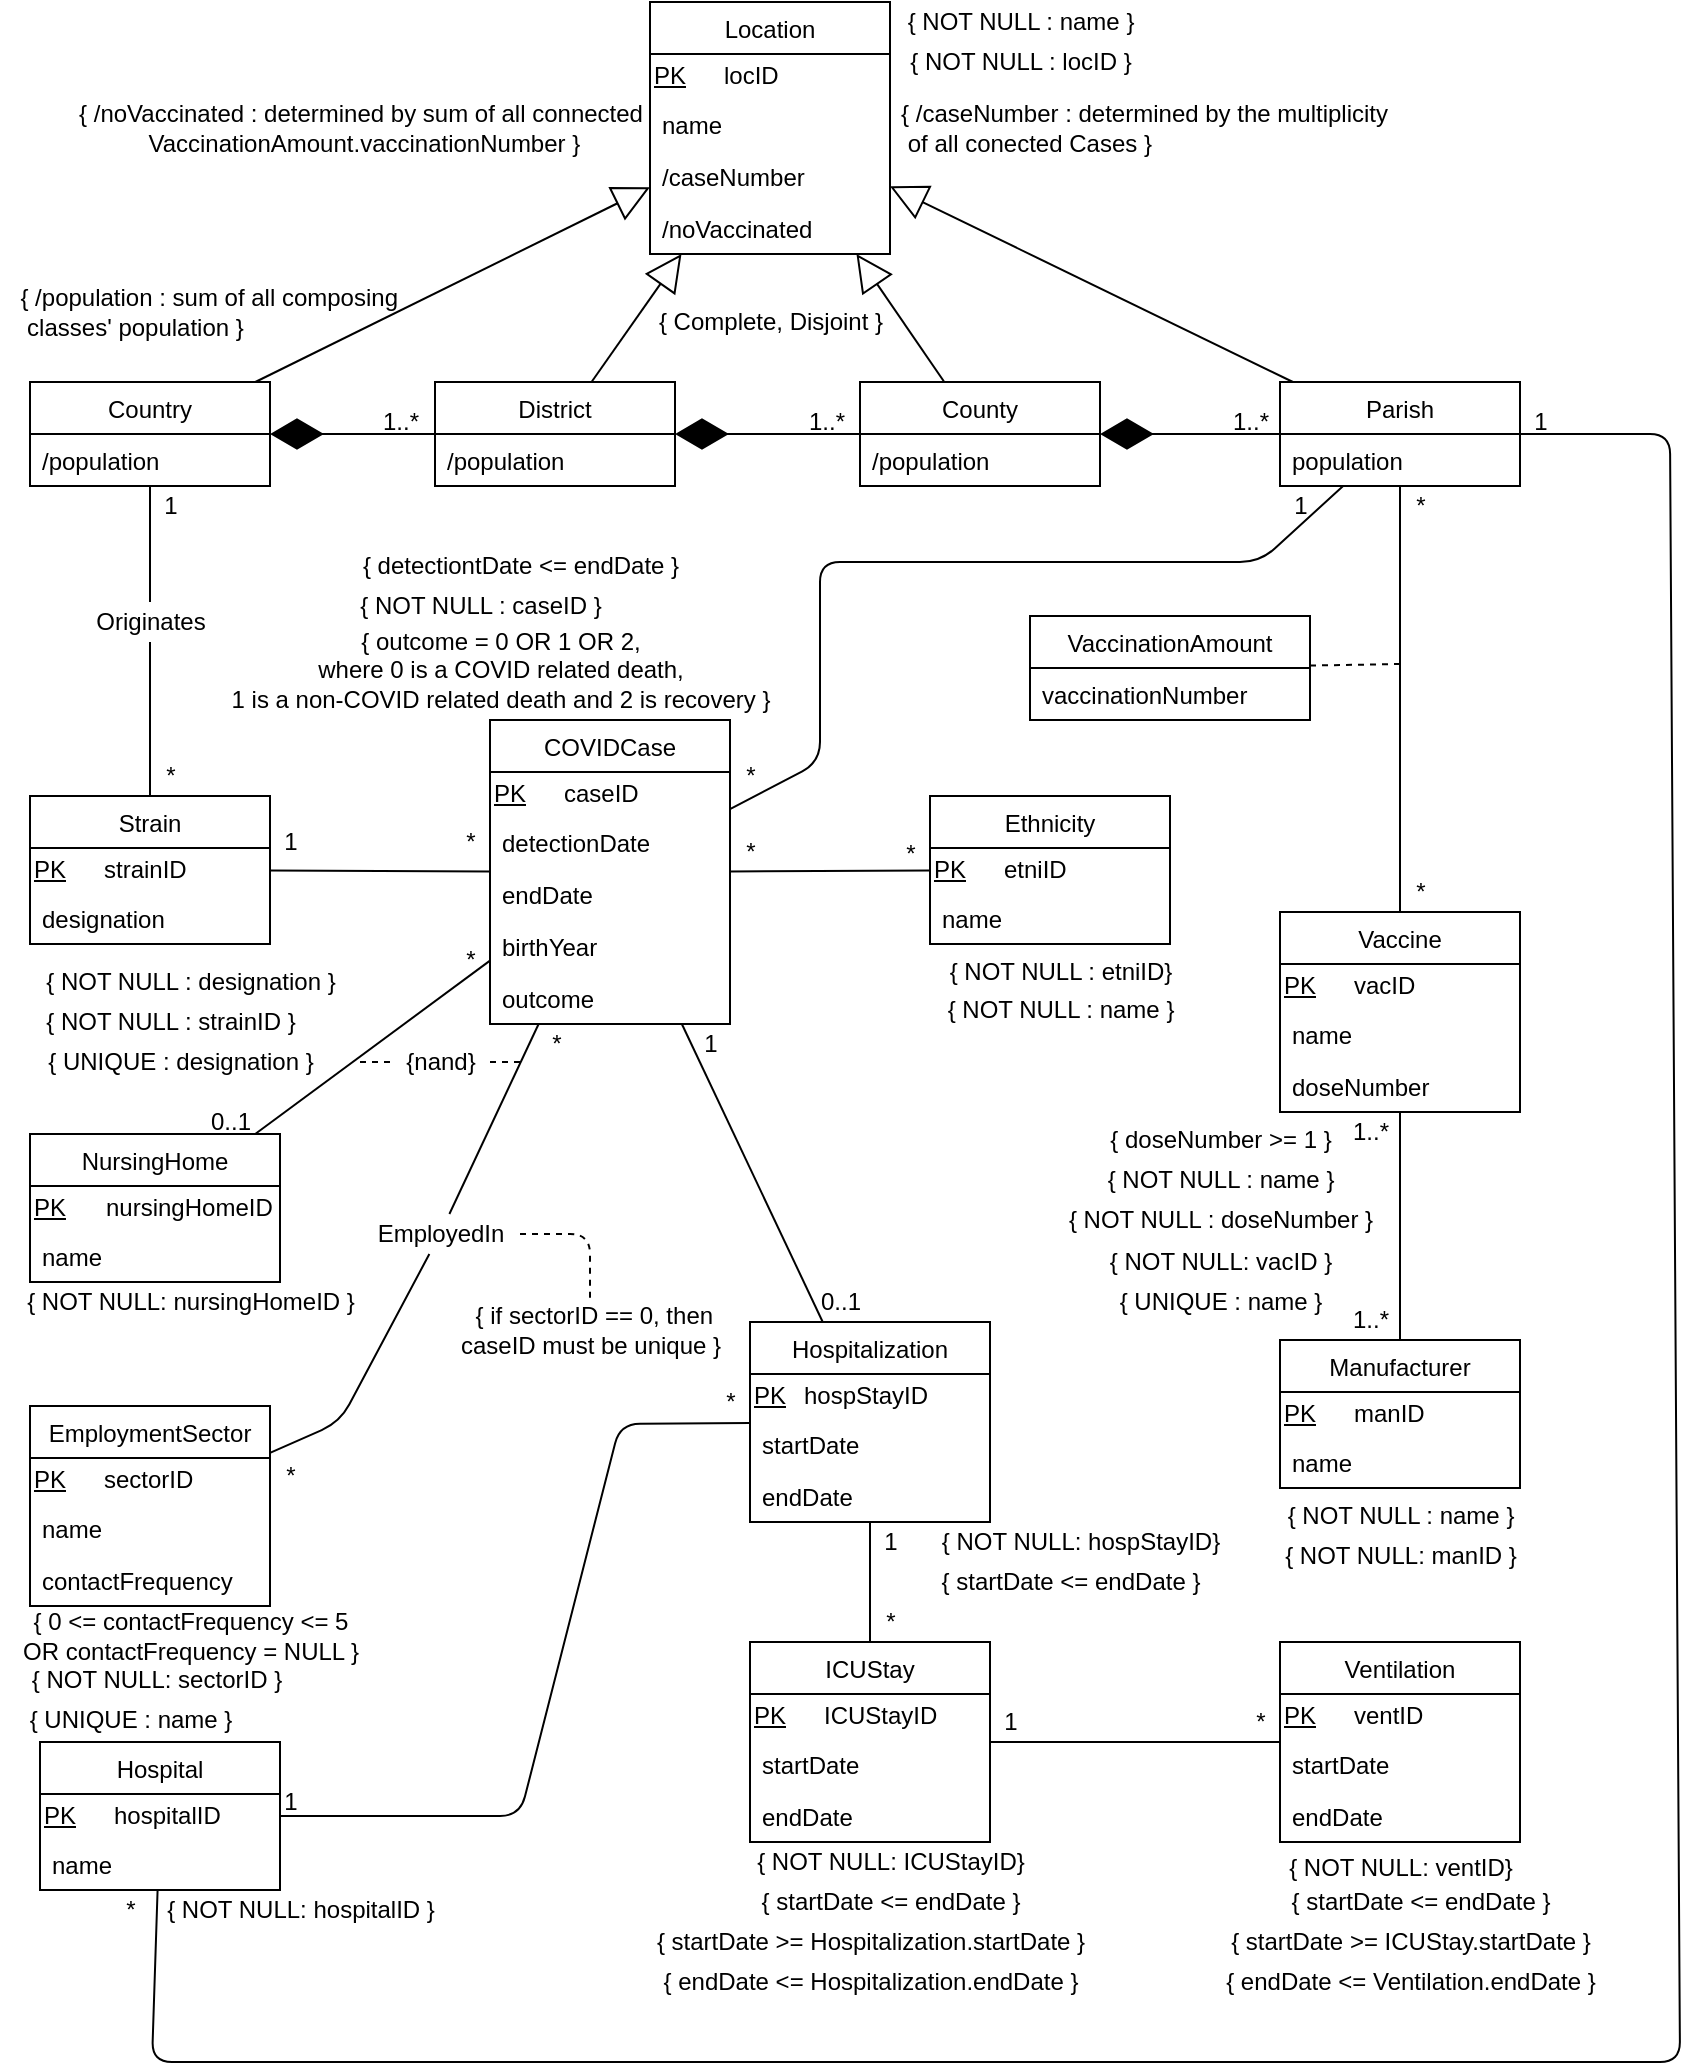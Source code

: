 <mxfile version="14.4.3" type="device"><diagram id="ArE_hG6OcxiL6eBVc3Qq" name="Page-1"><mxGraphModel dx="1278" dy="616" grid="1" gridSize="10" guides="1" tooltips="1" connect="1" arrows="1" fold="1" page="1" pageScale="1" pageWidth="850" pageHeight="1100" math="0" shadow="0"><root><mxCell id="0"/><mxCell id="1" parent="0"/><mxCell id="haIrwEQvAD5BHS1R-j0J-1" value="Country" style="swimlane;fontStyle=0;childLayout=stackLayout;horizontal=1;startSize=26;fillColor=none;horizontalStack=0;resizeParent=1;resizeParentMax=0;resizeLast=0;collapsible=1;marginBottom=0;" parent="1" vertex="1"><mxGeometry x="15" y="190" width="120" height="52" as="geometry"/></mxCell><mxCell id="Z5HH56lfAHXw-fmE1XDh-21" value="/population" style="text;strokeColor=none;fillColor=none;align=left;verticalAlign=top;spacingLeft=4;spacingRight=4;overflow=hidden;rotatable=0;points=[[0,0.5],[1,0.5]];portConstraint=eastwest;" parent="haIrwEQvAD5BHS1R-j0J-1" vertex="1"><mxGeometry y="26" width="120" height="26" as="geometry"/></mxCell><mxCell id="haIrwEQvAD5BHS1R-j0J-6" value="District" style="swimlane;fontStyle=0;childLayout=stackLayout;horizontal=1;startSize=26;fillColor=none;horizontalStack=0;resizeParent=1;resizeParentMax=0;resizeLast=0;collapsible=1;marginBottom=0;" parent="1" vertex="1"><mxGeometry x="217.5" y="190" width="120" height="52" as="geometry"/></mxCell><mxCell id="Z5HH56lfAHXw-fmE1XDh-94" value="/population" style="text;strokeColor=none;fillColor=none;align=left;verticalAlign=top;spacingLeft=4;spacingRight=4;overflow=hidden;rotatable=0;points=[[0,0.5],[1,0.5]];portConstraint=eastwest;" parent="haIrwEQvAD5BHS1R-j0J-6" vertex="1"><mxGeometry y="26" width="120" height="26" as="geometry"/></mxCell><mxCell id="haIrwEQvAD5BHS1R-j0J-10" value="County" style="swimlane;fontStyle=0;childLayout=stackLayout;horizontal=1;startSize=26;fillColor=none;horizontalStack=0;resizeParent=1;resizeParentMax=0;resizeLast=0;collapsible=1;marginBottom=0;" parent="1" vertex="1"><mxGeometry x="430" y="190" width="120" height="52" as="geometry"/></mxCell><mxCell id="Z5HH56lfAHXw-fmE1XDh-95" value="/population" style="text;strokeColor=none;fillColor=none;align=left;verticalAlign=top;spacingLeft=4;spacingRight=4;overflow=hidden;rotatable=0;points=[[0,0.5],[1,0.5]];portConstraint=eastwest;" parent="haIrwEQvAD5BHS1R-j0J-10" vertex="1"><mxGeometry y="26" width="120" height="26" as="geometry"/></mxCell><mxCell id="haIrwEQvAD5BHS1R-j0J-19" value="Parish" style="swimlane;fontStyle=0;childLayout=stackLayout;horizontal=1;startSize=26;fillColor=none;horizontalStack=0;resizeParent=1;resizeParentMax=0;resizeLast=0;collapsible=1;marginBottom=0;" parent="1" vertex="1"><mxGeometry x="640" y="190" width="120" height="52" as="geometry"/></mxCell><mxCell id="Z5HH56lfAHXw-fmE1XDh-96" value="population" style="text;strokeColor=none;fillColor=none;align=left;verticalAlign=top;spacingLeft=4;spacingRight=4;overflow=hidden;rotatable=0;points=[[0,0.5],[1,0.5]];portConstraint=eastwest;" parent="haIrwEQvAD5BHS1R-j0J-19" vertex="1"><mxGeometry y="26" width="120" height="26" as="geometry"/></mxCell><mxCell id="haIrwEQvAD5BHS1R-j0J-24" value="COVIDCase" style="swimlane;fontStyle=0;childLayout=stackLayout;horizontal=1;startSize=26;fillColor=none;horizontalStack=0;resizeParent=1;resizeParentMax=0;resizeLast=0;collapsible=1;marginBottom=0;" parent="1" vertex="1"><mxGeometry x="245" y="359" width="120" height="152" as="geometry"/></mxCell><mxCell id="flyogRt5hVjJlXZQ-3wZ-6" value="" style="shape=table;html=1;whiteSpace=wrap;startSize=0;container=1;collapsible=0;childLayout=tableLayout;arcSize=12;strokeColor=none;fillColor=none;" parent="haIrwEQvAD5BHS1R-j0J-24" vertex="1"><mxGeometry y="26" width="120" height="22" as="geometry"/></mxCell><mxCell id="flyogRt5hVjJlXZQ-3wZ-7" value="" style="shape=partialRectangle;html=1;whiteSpace=wrap;collapsible=0;dropTarget=0;pointerEvents=0;fillColor=none;top=0;left=0;bottom=0;right=0;points=[[0,0.5],[1,0.5]];portConstraint=eastwest;" parent="flyogRt5hVjJlXZQ-3wZ-6" vertex="1"><mxGeometry width="120" height="22" as="geometry"/></mxCell><mxCell id="flyogRt5hVjJlXZQ-3wZ-8" value="PK" style="shape=partialRectangle;html=1;whiteSpace=wrap;connectable=0;overflow=hidden;fillColor=none;top=0;left=0;bottom=0;right=0;fontStyle=4;labelPosition=center;verticalLabelPosition=middle;align=left;verticalAlign=middle;" parent="flyogRt5hVjJlXZQ-3wZ-7" vertex="1"><mxGeometry width="35" height="22" as="geometry"/></mxCell><mxCell id="flyogRt5hVjJlXZQ-3wZ-9" value="caseID" style="shape=partialRectangle;html=1;whiteSpace=wrap;connectable=0;overflow=hidden;fillColor=none;top=0;left=0;bottom=0;right=0;align=left;" parent="flyogRt5hVjJlXZQ-3wZ-7" vertex="1"><mxGeometry x="35" width="85" height="22" as="geometry"/></mxCell><mxCell id="d1-KubJJP377rrtbobxr-46" value="detectionDate" style="text;strokeColor=none;fillColor=none;align=left;verticalAlign=top;spacingLeft=4;spacingRight=4;overflow=hidden;rotatable=0;points=[[0,0.5],[1,0.5]];portConstraint=eastwest;" parent="haIrwEQvAD5BHS1R-j0J-24" vertex="1"><mxGeometry y="48" width="120" height="26" as="geometry"/></mxCell><mxCell id="d1-KubJJP377rrtbobxr-47" value="endDate" style="text;strokeColor=none;fillColor=none;align=left;verticalAlign=top;spacingLeft=4;spacingRight=4;overflow=hidden;rotatable=0;points=[[0,0.5],[1,0.5]];portConstraint=eastwest;" parent="haIrwEQvAD5BHS1R-j0J-24" vertex="1"><mxGeometry y="74" width="120" height="26" as="geometry"/></mxCell><mxCell id="d1-KubJJP377rrtbobxr-48" value="birthYear" style="text;strokeColor=none;fillColor=none;align=left;verticalAlign=top;spacingLeft=4;spacingRight=4;overflow=hidden;rotatable=0;points=[[0,0.5],[1,0.5]];portConstraint=eastwest;" parent="haIrwEQvAD5BHS1R-j0J-24" vertex="1"><mxGeometry y="100" width="120" height="26" as="geometry"/></mxCell><mxCell id="VV1hlr1z5pTT64Y4iUyv-1" value="outcome" style="text;strokeColor=none;fillColor=none;align=left;verticalAlign=top;spacingLeft=4;spacingRight=4;overflow=hidden;rotatable=0;points=[[0,0.5],[1,0.5]];portConstraint=eastwest;" parent="haIrwEQvAD5BHS1R-j0J-24" vertex="1"><mxGeometry y="126" width="120" height="26" as="geometry"/></mxCell><mxCell id="haIrwEQvAD5BHS1R-j0J-28" value="Vaccine" style="swimlane;fontStyle=0;childLayout=stackLayout;horizontal=1;startSize=26;fillColor=none;horizontalStack=0;resizeParent=1;resizeParentMax=0;resizeLast=0;collapsible=1;marginBottom=0;" parent="1" vertex="1"><mxGeometry x="640" y="455" width="120" height="100" as="geometry"/></mxCell><mxCell id="flyogRt5hVjJlXZQ-3wZ-22" value="" style="shape=table;html=1;whiteSpace=wrap;startSize=0;container=1;collapsible=0;childLayout=tableLayout;arcSize=12;strokeColor=none;fillColor=none;" parent="haIrwEQvAD5BHS1R-j0J-28" vertex="1"><mxGeometry y="26" width="120" height="22" as="geometry"/></mxCell><mxCell id="flyogRt5hVjJlXZQ-3wZ-23" value="" style="shape=partialRectangle;html=1;whiteSpace=wrap;collapsible=0;dropTarget=0;pointerEvents=0;fillColor=none;top=0;left=0;bottom=0;right=0;points=[[0,0.5],[1,0.5]];portConstraint=eastwest;" parent="flyogRt5hVjJlXZQ-3wZ-22" vertex="1"><mxGeometry width="120" height="22" as="geometry"/></mxCell><mxCell id="flyogRt5hVjJlXZQ-3wZ-24" value="PK" style="shape=partialRectangle;html=1;whiteSpace=wrap;connectable=0;overflow=hidden;fillColor=none;top=0;left=0;bottom=0;right=0;fontStyle=4;labelPosition=center;verticalLabelPosition=middle;align=left;verticalAlign=middle;" parent="flyogRt5hVjJlXZQ-3wZ-23" vertex="1"><mxGeometry width="35" height="22" as="geometry"/></mxCell><mxCell id="flyogRt5hVjJlXZQ-3wZ-25" value="vacID" style="shape=partialRectangle;html=1;whiteSpace=wrap;connectable=0;overflow=hidden;fillColor=none;top=0;left=0;bottom=0;right=0;align=left;" parent="flyogRt5hVjJlXZQ-3wZ-23" vertex="1"><mxGeometry x="35" width="85" height="22" as="geometry"/></mxCell><mxCell id="AAbHHUNatujZVMKrZZP0-58" value="name" style="text;strokeColor=none;fillColor=none;align=left;verticalAlign=top;spacingLeft=4;spacingRight=4;overflow=hidden;rotatable=0;points=[[0,0.5],[1,0.5]];portConstraint=eastwest;" parent="haIrwEQvAD5BHS1R-j0J-28" vertex="1"><mxGeometry y="48" width="120" height="26" as="geometry"/></mxCell><mxCell id="d1-KubJJP377rrtbobxr-63" value="doseNumber" style="text;strokeColor=none;fillColor=none;align=left;verticalAlign=top;spacingLeft=4;spacingRight=4;overflow=hidden;rotatable=0;points=[[0,0.5],[1,0.5]];portConstraint=eastwest;" parent="haIrwEQvAD5BHS1R-j0J-28" vertex="1"><mxGeometry y="74" width="120" height="26" as="geometry"/></mxCell><mxCell id="haIrwEQvAD5BHS1R-j0J-33" value="" style="endArrow=none;html=1;" parent="1" source="haIrwEQvAD5BHS1R-j0J-28" target="haIrwEQvAD5BHS1R-j0J-19" edge="1"><mxGeometry width="50" height="50" relative="1" as="geometry"><mxPoint x="750" y="350" as="sourcePoint"/><mxPoint x="330" y="350" as="targetPoint"/></mxGeometry></mxCell><mxCell id="haIrwEQvAD5BHS1R-j0J-35" value="Strain" style="swimlane;fontStyle=0;childLayout=stackLayout;horizontal=1;startSize=26;fillColor=none;horizontalStack=0;resizeParent=1;resizeParentMax=0;resizeLast=0;collapsible=1;marginBottom=0;" parent="1" vertex="1"><mxGeometry x="15" y="397" width="120" height="74" as="geometry"/></mxCell><mxCell id="flyogRt5hVjJlXZQ-3wZ-10" value="" style="shape=table;html=1;whiteSpace=wrap;startSize=0;container=1;collapsible=0;childLayout=tableLayout;arcSize=12;strokeColor=none;fillColor=none;" parent="haIrwEQvAD5BHS1R-j0J-35" vertex="1"><mxGeometry y="26" width="120" height="22" as="geometry"/></mxCell><mxCell id="flyogRt5hVjJlXZQ-3wZ-11" value="" style="shape=partialRectangle;html=1;whiteSpace=wrap;collapsible=0;dropTarget=0;pointerEvents=0;fillColor=none;top=0;left=0;bottom=0;right=0;points=[[0,0.5],[1,0.5]];portConstraint=eastwest;" parent="flyogRt5hVjJlXZQ-3wZ-10" vertex="1"><mxGeometry width="120" height="22" as="geometry"/></mxCell><mxCell id="flyogRt5hVjJlXZQ-3wZ-12" value="PK" style="shape=partialRectangle;html=1;whiteSpace=wrap;connectable=0;overflow=hidden;fillColor=none;top=0;left=0;bottom=0;right=0;fontStyle=4;labelPosition=center;verticalLabelPosition=middle;align=left;verticalAlign=middle;" parent="flyogRt5hVjJlXZQ-3wZ-11" vertex="1"><mxGeometry width="35" height="22" as="geometry"/></mxCell><mxCell id="flyogRt5hVjJlXZQ-3wZ-13" value="strainID" style="shape=partialRectangle;html=1;whiteSpace=wrap;connectable=0;overflow=hidden;fillColor=none;top=0;left=0;bottom=0;right=0;align=left;" parent="flyogRt5hVjJlXZQ-3wZ-11" vertex="1"><mxGeometry x="35" width="85" height="22" as="geometry"/></mxCell><mxCell id="d1-KubJJP377rrtbobxr-49" value="designation" style="text;strokeColor=none;fillColor=none;align=left;verticalAlign=top;spacingLeft=4;spacingRight=4;overflow=hidden;rotatable=0;points=[[0,0.5],[1,0.5]];portConstraint=eastwest;" parent="haIrwEQvAD5BHS1R-j0J-35" vertex="1"><mxGeometry y="48" width="120" height="26" as="geometry"/></mxCell><mxCell id="haIrwEQvAD5BHS1R-j0J-41" value="EmploymentSector" style="swimlane;fontStyle=0;childLayout=stackLayout;horizontal=1;startSize=26;fillColor=none;horizontalStack=0;resizeParent=1;resizeParentMax=0;resizeLast=0;collapsible=1;marginBottom=0;" parent="1" vertex="1"><mxGeometry x="15" y="702" width="120" height="100" as="geometry"/></mxCell><mxCell id="flyogRt5hVjJlXZQ-3wZ-42" value="" style="shape=table;html=1;whiteSpace=wrap;startSize=0;container=1;collapsible=0;childLayout=tableLayout;arcSize=12;strokeColor=none;fillColor=none;" parent="haIrwEQvAD5BHS1R-j0J-41" vertex="1"><mxGeometry y="26" width="120" height="22" as="geometry"/></mxCell><mxCell id="flyogRt5hVjJlXZQ-3wZ-43" value="" style="shape=partialRectangle;html=1;whiteSpace=wrap;collapsible=0;dropTarget=0;pointerEvents=0;fillColor=none;top=0;left=0;bottom=0;right=0;points=[[0,0.5],[1,0.5]];portConstraint=eastwest;" parent="flyogRt5hVjJlXZQ-3wZ-42" vertex="1"><mxGeometry width="120" height="22" as="geometry"/></mxCell><mxCell id="flyogRt5hVjJlXZQ-3wZ-44" value="PK" style="shape=partialRectangle;html=1;whiteSpace=wrap;connectable=0;overflow=hidden;fillColor=none;top=0;left=0;bottom=0;right=0;fontStyle=4;labelPosition=center;verticalLabelPosition=middle;align=left;verticalAlign=middle;" parent="flyogRt5hVjJlXZQ-3wZ-43" vertex="1"><mxGeometry width="35" height="22" as="geometry"/></mxCell><mxCell id="flyogRt5hVjJlXZQ-3wZ-45" value="sectorID" style="shape=partialRectangle;html=1;whiteSpace=wrap;connectable=0;overflow=hidden;fillColor=none;top=0;left=0;bottom=0;right=0;align=left;" parent="flyogRt5hVjJlXZQ-3wZ-43" vertex="1"><mxGeometry x="35" width="85" height="22" as="geometry"/></mxCell><mxCell id="haIrwEQvAD5BHS1R-j0J-42" value="name" style="text;strokeColor=none;fillColor=none;align=left;verticalAlign=top;spacingLeft=4;spacingRight=4;overflow=hidden;rotatable=0;points=[[0,0.5],[1,0.5]];portConstraint=eastwest;" parent="haIrwEQvAD5BHS1R-j0J-41" vertex="1"><mxGeometry y="48" width="120" height="26" as="geometry"/></mxCell><mxCell id="Z5HH56lfAHXw-fmE1XDh-40" value="contactFrequency" style="text;strokeColor=none;fillColor=none;align=left;verticalAlign=top;spacingLeft=4;spacingRight=4;overflow=hidden;rotatable=0;points=[[0,0.5],[1,0.5]];portConstraint=eastwest;" parent="haIrwEQvAD5BHS1R-j0J-41" vertex="1"><mxGeometry y="74" width="120" height="26" as="geometry"/></mxCell><mxCell id="haIrwEQvAD5BHS1R-j0J-51" value="Ethnicity" style="swimlane;fontStyle=0;childLayout=stackLayout;horizontal=1;startSize=26;fillColor=none;horizontalStack=0;resizeParent=1;resizeParentMax=0;resizeLast=0;collapsible=1;marginBottom=0;" parent="1" vertex="1"><mxGeometry x="465" y="397" width="120" height="74" as="geometry"/></mxCell><mxCell id="flyogRt5hVjJlXZQ-3wZ-18" value="" style="shape=table;html=1;whiteSpace=wrap;startSize=0;container=1;collapsible=0;childLayout=tableLayout;arcSize=12;strokeColor=none;fillColor=none;" parent="haIrwEQvAD5BHS1R-j0J-51" vertex="1"><mxGeometry y="26" width="120" height="22" as="geometry"/></mxCell><mxCell id="flyogRt5hVjJlXZQ-3wZ-19" value="" style="shape=partialRectangle;html=1;whiteSpace=wrap;collapsible=0;dropTarget=0;pointerEvents=0;fillColor=none;top=0;left=0;bottom=0;right=0;points=[[0,0.5],[1,0.5]];portConstraint=eastwest;" parent="flyogRt5hVjJlXZQ-3wZ-18" vertex="1"><mxGeometry width="120" height="22" as="geometry"/></mxCell><mxCell id="flyogRt5hVjJlXZQ-3wZ-20" value="PK" style="shape=partialRectangle;html=1;whiteSpace=wrap;connectable=0;overflow=hidden;fillColor=none;top=0;left=0;bottom=0;right=0;fontStyle=4;labelPosition=center;verticalLabelPosition=middle;align=left;verticalAlign=middle;" parent="flyogRt5hVjJlXZQ-3wZ-19" vertex="1"><mxGeometry width="35" height="22" as="geometry"/></mxCell><mxCell id="flyogRt5hVjJlXZQ-3wZ-21" value="etniID" style="shape=partialRectangle;html=1;whiteSpace=wrap;connectable=0;overflow=hidden;fillColor=none;top=0;left=0;bottom=0;right=0;align=left;" parent="flyogRt5hVjJlXZQ-3wZ-19" vertex="1"><mxGeometry x="35" width="85" height="22" as="geometry"/></mxCell><mxCell id="AAbHHUNatujZVMKrZZP0-54" value="name" style="text;strokeColor=none;fillColor=none;align=left;verticalAlign=top;spacingLeft=4;spacingRight=4;overflow=hidden;rotatable=0;points=[[0,0.5],[1,0.5]];portConstraint=eastwest;" parent="haIrwEQvAD5BHS1R-j0J-51" vertex="1"><mxGeometry y="48" width="120" height="26" as="geometry"/></mxCell><mxCell id="haIrwEQvAD5BHS1R-j0J-62" value="1..*" style="text;html=1;align=center;verticalAlign=middle;resizable=0;points=[];autosize=1;" parent="1" vertex="1"><mxGeometry x="185" y="200" width="30" height="20" as="geometry"/></mxCell><mxCell id="haIrwEQvAD5BHS1R-j0J-64" value="1..*" style="text;html=1;align=center;verticalAlign=middle;resizable=0;points=[];autosize=1;" parent="1" vertex="1"><mxGeometry x="397.5" y="200" width="30" height="20" as="geometry"/></mxCell><mxCell id="haIrwEQvAD5BHS1R-j0J-66" value="1..*" style="text;html=1;align=center;verticalAlign=middle;resizable=0;points=[];autosize=1;" parent="1" vertex="1"><mxGeometry x="610" y="200" width="30" height="20" as="geometry"/></mxCell><mxCell id="haIrwEQvAD5BHS1R-j0J-78" value="1..*" style="text;html=1;align=center;verticalAlign=middle;resizable=0;points=[];autosize=1;" parent="1" vertex="1"><mxGeometry x="670" y="555" width="30" height="20" as="geometry"/></mxCell><mxCell id="Z5HH56lfAHXw-fmE1XDh-14" value="" style="endArrow=none;html=1;" parent="1" source="Z5HH56lfAHXw-fmE1XDh-57" target="haIrwEQvAD5BHS1R-j0J-35" edge="1"><mxGeometry width="50" height="50" relative="1" as="geometry"><mxPoint x="525" y="470" as="sourcePoint"/><mxPoint x="575" y="420" as="targetPoint"/></mxGeometry></mxCell><mxCell id="Z5HH56lfAHXw-fmE1XDh-19" value="Location" style="swimlane;fontStyle=0;childLayout=stackLayout;horizontal=1;startSize=26;fillColor=none;horizontalStack=0;resizeParent=1;resizeParentMax=0;resizeLast=0;collapsible=1;marginBottom=0;" parent="1" vertex="1"><mxGeometry x="325" width="120" height="126" as="geometry"/></mxCell><mxCell id="flyogRt5hVjJlXZQ-3wZ-2" value="" style="shape=table;html=1;whiteSpace=wrap;startSize=0;container=1;collapsible=0;childLayout=tableLayout;arcSize=12;strokeColor=none;fillColor=none;" parent="Z5HH56lfAHXw-fmE1XDh-19" vertex="1"><mxGeometry y="26" width="120" height="22" as="geometry"/></mxCell><mxCell id="flyogRt5hVjJlXZQ-3wZ-3" value="" style="shape=partialRectangle;html=1;whiteSpace=wrap;collapsible=0;dropTarget=0;pointerEvents=0;fillColor=none;top=0;left=0;bottom=0;right=0;points=[[0,0.5],[1,0.5]];portConstraint=eastwest;" parent="flyogRt5hVjJlXZQ-3wZ-2" vertex="1"><mxGeometry width="120" height="22" as="geometry"/></mxCell><mxCell id="flyogRt5hVjJlXZQ-3wZ-4" value="PK" style="shape=partialRectangle;html=1;whiteSpace=wrap;connectable=0;overflow=hidden;fillColor=none;top=0;left=0;bottom=0;right=0;fontStyle=4;labelPosition=center;verticalLabelPosition=middle;align=left;verticalAlign=middle;" parent="flyogRt5hVjJlXZQ-3wZ-3" vertex="1"><mxGeometry width="35" height="22" as="geometry"/></mxCell><mxCell id="flyogRt5hVjJlXZQ-3wZ-5" value="locID" style="shape=partialRectangle;html=1;whiteSpace=wrap;connectable=0;overflow=hidden;fillColor=none;top=0;left=0;bottom=0;right=0;align=left;" parent="flyogRt5hVjJlXZQ-3wZ-3" vertex="1"><mxGeometry x="35" width="85" height="22" as="geometry"/></mxCell><mxCell id="d1-KubJJP377rrtbobxr-52" value="name" style="text;strokeColor=none;fillColor=none;align=left;verticalAlign=top;spacingLeft=4;spacingRight=4;overflow=hidden;rotatable=0;points=[[0,0.5],[1,0.5]];portConstraint=eastwest;" parent="Z5HH56lfAHXw-fmE1XDh-19" vertex="1"><mxGeometry y="48" width="120" height="26" as="geometry"/></mxCell><mxCell id="Z5HH56lfAHXw-fmE1XDh-22" value="/caseNumber" style="text;strokeColor=none;fillColor=none;align=left;verticalAlign=top;spacingLeft=4;spacingRight=4;overflow=hidden;rotatable=0;points=[[0,0.5],[1,0.5]];portConstraint=eastwest;" parent="Z5HH56lfAHXw-fmE1XDh-19" vertex="1"><mxGeometry y="74" width="120" height="26" as="geometry"/></mxCell><mxCell id="Z5HH56lfAHXw-fmE1XDh-23" value="/noVaccinated" style="text;strokeColor=none;fillColor=none;align=left;verticalAlign=top;spacingLeft=4;spacingRight=4;overflow=hidden;rotatable=0;points=[[0,0.5],[1,0.5]];portConstraint=eastwest;" parent="Z5HH56lfAHXw-fmE1XDh-19" vertex="1"><mxGeometry y="100" width="120" height="26" as="geometry"/></mxCell><mxCell id="Z5HH56lfAHXw-fmE1XDh-32" value="Manufacturer" style="swimlane;fontStyle=0;childLayout=stackLayout;horizontal=1;startSize=26;fillColor=none;horizontalStack=0;resizeParent=1;resizeParentMax=0;resizeLast=0;collapsible=1;marginBottom=0;" parent="1" vertex="1"><mxGeometry x="640" y="669" width="120" height="74" as="geometry"/></mxCell><mxCell id="flyogRt5hVjJlXZQ-3wZ-26" value="" style="shape=table;html=1;whiteSpace=wrap;startSize=0;container=1;collapsible=0;childLayout=tableLayout;arcSize=12;strokeColor=none;fillColor=none;" parent="Z5HH56lfAHXw-fmE1XDh-32" vertex="1"><mxGeometry y="26" width="120" height="22" as="geometry"/></mxCell><mxCell id="flyogRt5hVjJlXZQ-3wZ-27" value="" style="shape=partialRectangle;html=1;whiteSpace=wrap;collapsible=0;dropTarget=0;pointerEvents=0;fillColor=none;top=0;left=0;bottom=0;right=0;points=[[0,0.5],[1,0.5]];portConstraint=eastwest;" parent="flyogRt5hVjJlXZQ-3wZ-26" vertex="1"><mxGeometry width="120" height="22" as="geometry"/></mxCell><mxCell id="flyogRt5hVjJlXZQ-3wZ-28" value="PK" style="shape=partialRectangle;html=1;whiteSpace=wrap;connectable=0;overflow=hidden;fillColor=none;top=0;left=0;bottom=0;right=0;fontStyle=4;labelPosition=center;verticalLabelPosition=middle;align=left;verticalAlign=middle;" parent="flyogRt5hVjJlXZQ-3wZ-27" vertex="1"><mxGeometry width="35" height="22" as="geometry"/></mxCell><mxCell id="flyogRt5hVjJlXZQ-3wZ-29" value="manID" style="shape=partialRectangle;html=1;whiteSpace=wrap;connectable=0;overflow=hidden;fillColor=none;top=0;left=0;bottom=0;right=0;align=left;" parent="flyogRt5hVjJlXZQ-3wZ-27" vertex="1"><mxGeometry x="35" width="85" height="22" as="geometry"/></mxCell><mxCell id="AAbHHUNatujZVMKrZZP0-59" value="name" style="text;strokeColor=none;fillColor=none;align=left;verticalAlign=top;spacingLeft=4;spacingRight=4;overflow=hidden;rotatable=0;points=[[0,0.5],[1,0.5]];portConstraint=eastwest;" parent="Z5HH56lfAHXw-fmE1XDh-32" vertex="1"><mxGeometry y="48" width="120" height="26" as="geometry"/></mxCell><mxCell id="Z5HH56lfAHXw-fmE1XDh-36" value="" style="endArrow=none;html=1;" parent="1" source="Z5HH56lfAHXw-fmE1XDh-32" target="haIrwEQvAD5BHS1R-j0J-28" edge="1"><mxGeometry width="50" height="50" relative="1" as="geometry"><mxPoint x="430" y="751" as="sourcePoint"/><mxPoint x="480" y="701" as="targetPoint"/></mxGeometry></mxCell><mxCell id="Z5HH56lfAHXw-fmE1XDh-37" value="*" style="text;html=1;align=center;verticalAlign=middle;resizable=0;points=[];autosize=1;" parent="1" vertex="1"><mxGeometry x="135" y="727" width="20" height="20" as="geometry"/></mxCell><mxCell id="Z5HH56lfAHXw-fmE1XDh-38" value="1..*" style="text;html=1;align=center;verticalAlign=middle;resizable=0;points=[];autosize=1;" parent="1" vertex="1"><mxGeometry x="670" y="649" width="30" height="20" as="geometry"/></mxCell><mxCell id="Z5HH56lfAHXw-fmE1XDh-46" value="" style="endArrow=diamondThin;endFill=1;endSize=24;html=1;" parent="1" source="haIrwEQvAD5BHS1R-j0J-6" target="haIrwEQvAD5BHS1R-j0J-1" edge="1"><mxGeometry width="160" relative="1" as="geometry"><mxPoint x="630" y="350" as="sourcePoint"/><mxPoint x="790" y="350" as="targetPoint"/></mxGeometry></mxCell><mxCell id="Z5HH56lfAHXw-fmE1XDh-47" value="" style="endArrow=diamondThin;endFill=1;endSize=24;html=1;" parent="1" source="haIrwEQvAD5BHS1R-j0J-10" target="haIrwEQvAD5BHS1R-j0J-6" edge="1"><mxGeometry width="160" relative="1" as="geometry"><mxPoint x="630" y="350" as="sourcePoint"/><mxPoint x="790" y="350" as="targetPoint"/></mxGeometry></mxCell><mxCell id="Z5HH56lfAHXw-fmE1XDh-48" value="" style="endArrow=diamondThin;endFill=1;endSize=24;html=1;" parent="1" source="haIrwEQvAD5BHS1R-j0J-19" target="haIrwEQvAD5BHS1R-j0J-10" edge="1"><mxGeometry width="160" relative="1" as="geometry"><mxPoint x="630" y="350" as="sourcePoint"/><mxPoint x="790" y="350" as="targetPoint"/></mxGeometry></mxCell><mxCell id="Z5HH56lfAHXw-fmE1XDh-51" value="" style="endArrow=block;endSize=16;endFill=0;html=1;" parent="1" source="haIrwEQvAD5BHS1R-j0J-10" target="Z5HH56lfAHXw-fmE1XDh-19" edge="1"><mxGeometry width="160" relative="1" as="geometry"><mxPoint x="630" y="350" as="sourcePoint"/><mxPoint x="790" y="350" as="targetPoint"/></mxGeometry></mxCell><mxCell id="Z5HH56lfAHXw-fmE1XDh-52" value="" style="endArrow=block;endSize=16;endFill=0;html=1;" parent="1" source="haIrwEQvAD5BHS1R-j0J-19" target="Z5HH56lfAHXw-fmE1XDh-19" edge="1"><mxGeometry width="160" relative="1" as="geometry"><mxPoint x="630" y="350" as="sourcePoint"/><mxPoint x="790" y="350" as="targetPoint"/></mxGeometry></mxCell><mxCell id="Z5HH56lfAHXw-fmE1XDh-53" value="" style="endArrow=block;endSize=16;endFill=0;html=1;" parent="1" source="haIrwEQvAD5BHS1R-j0J-6" target="Z5HH56lfAHXw-fmE1XDh-19" edge="1"><mxGeometry width="160" relative="1" as="geometry"><mxPoint x="630" y="350" as="sourcePoint"/><mxPoint x="790" y="350" as="targetPoint"/></mxGeometry></mxCell><mxCell id="Z5HH56lfAHXw-fmE1XDh-54" value="1" style="text;html=1;align=center;verticalAlign=middle;resizable=0;points=[];autosize=1;" parent="1" vertex="1"><mxGeometry x="75" y="242" width="20" height="20" as="geometry"/></mxCell><mxCell id="Z5HH56lfAHXw-fmE1XDh-55" value="*" style="text;html=1;align=center;verticalAlign=middle;resizable=0;points=[];autosize=1;" parent="1" vertex="1"><mxGeometry x="75" y="377" width="20" height="20" as="geometry"/></mxCell><mxCell id="Z5HH56lfAHXw-fmE1XDh-57" value="Originates" style="text;html=1;align=center;verticalAlign=middle;resizable=0;points=[];autosize=1;" parent="1" vertex="1"><mxGeometry x="40" y="300" width="70" height="20" as="geometry"/></mxCell><mxCell id="Z5HH56lfAHXw-fmE1XDh-58" value="" style="endArrow=none;html=1;" parent="1" source="haIrwEQvAD5BHS1R-j0J-1" target="Z5HH56lfAHXw-fmE1XDh-57" edge="1"><mxGeometry width="50" height="50" relative="1" as="geometry"><mxPoint x="75" y="242" as="sourcePoint"/><mxPoint x="75" y="458" as="targetPoint"/></mxGeometry></mxCell><mxCell id="Z5HH56lfAHXw-fmE1XDh-65" value="" style="endArrow=none;html=1;" parent="1" source="haIrwEQvAD5BHS1R-j0J-35" target="haIrwEQvAD5BHS1R-j0J-24" edge="1"><mxGeometry width="50" height="50" relative="1" as="geometry"><mxPoint x="460" y="619" as="sourcePoint"/><mxPoint x="510" y="569" as="targetPoint"/></mxGeometry></mxCell><mxCell id="Z5HH56lfAHXw-fmE1XDh-66" value="1" style="text;html=1;align=center;verticalAlign=middle;resizable=0;points=[];autosize=1;" parent="1" vertex="1"><mxGeometry x="135" y="410" width="20" height="20" as="geometry"/></mxCell><mxCell id="Z5HH56lfAHXw-fmE1XDh-67" value="*" style="text;html=1;align=center;verticalAlign=middle;resizable=0;points=[];autosize=1;" parent="1" vertex="1"><mxGeometry x="225" y="410" width="20" height="20" as="geometry"/></mxCell><mxCell id="Z5HH56lfAHXw-fmE1XDh-69" value="*" style="text;html=1;align=center;verticalAlign=middle;resizable=0;points=[];autosize=1;" parent="1" vertex="1"><mxGeometry x="700" y="435" width="20" height="20" as="geometry"/></mxCell><mxCell id="Z5HH56lfAHXw-fmE1XDh-70" value="" style="endArrow=none;html=1;" parent="1" source="haIrwEQvAD5BHS1R-j0J-24" target="haIrwEQvAD5BHS1R-j0J-19" edge="1"><mxGeometry width="50" height="50" relative="1" as="geometry"><mxPoint x="370" y="470" as="sourcePoint"/><mxPoint x="570" y="310" as="targetPoint"/><Array as="points"><mxPoint x="410" y="380"/><mxPoint x="410" y="280"/><mxPoint x="630" y="280"/></Array></mxGeometry></mxCell><mxCell id="Z5HH56lfAHXw-fmE1XDh-71" value="*" style="text;html=1;align=center;verticalAlign=middle;resizable=0;points=[];autosize=1;" parent="1" vertex="1"><mxGeometry x="365" y="377" width="20" height="20" as="geometry"/></mxCell><mxCell id="Z5HH56lfAHXw-fmE1XDh-72" value="1" style="text;html=1;align=center;verticalAlign=middle;resizable=0;points=[];autosize=1;" parent="1" vertex="1"><mxGeometry x="640" y="242" width="20" height="20" as="geometry"/></mxCell><mxCell id="Z5HH56lfAHXw-fmE1XDh-73" value="" style="endArrow=none;html=1;" parent="1" source="Z5HH56lfAHXw-fmE1XDh-103" target="haIrwEQvAD5BHS1R-j0J-24" edge="1"><mxGeometry width="50" height="50" relative="1" as="geometry"><mxPoint x="300" y="540" as="sourcePoint"/><mxPoint x="350" y="490" as="targetPoint"/><Array as="points"/></mxGeometry></mxCell><mxCell id="Z5HH56lfAHXw-fmE1XDh-74" value="*" style="text;html=1;align=center;verticalAlign=middle;resizable=0;points=[];autosize=1;" parent="1" vertex="1"><mxGeometry x="267.5" y="511" width="20" height="20" as="geometry"/></mxCell><mxCell id="Z5HH56lfAHXw-fmE1XDh-76" value="0..1" style="text;html=1;align=center;verticalAlign=middle;resizable=0;points=[];autosize=1;" parent="1" vertex="1"><mxGeometry x="400" y="640" width="40" height="20" as="geometry"/></mxCell><mxCell id="Z5HH56lfAHXw-fmE1XDh-78" value="1" style="text;html=1;align=center;verticalAlign=middle;resizable=0;points=[];autosize=1;" parent="1" vertex="1"><mxGeometry x="345" y="511" width="20" height="20" as="geometry"/></mxCell><mxCell id="Z5HH56lfAHXw-fmE1XDh-79" value="Hospitalization" style="swimlane;fontStyle=0;childLayout=stackLayout;horizontal=1;startSize=26;fillColor=none;horizontalStack=0;resizeParent=1;resizeParentMax=0;resizeLast=0;collapsible=1;marginBottom=0;" parent="1" vertex="1"><mxGeometry x="375" y="660" width="120" height="100" as="geometry"/></mxCell><mxCell id="flyogRt5hVjJlXZQ-3wZ-34" value="" style="shape=table;html=1;whiteSpace=wrap;startSize=0;container=1;collapsible=0;childLayout=tableLayout;arcSize=12;strokeColor=none;fillColor=none;" parent="Z5HH56lfAHXw-fmE1XDh-79" vertex="1"><mxGeometry y="26" width="120" height="22" as="geometry"/></mxCell><mxCell id="flyogRt5hVjJlXZQ-3wZ-35" value="" style="shape=partialRectangle;html=1;whiteSpace=wrap;collapsible=0;dropTarget=0;pointerEvents=0;fillColor=none;top=0;left=0;bottom=0;right=0;points=[[0,0.5],[1,0.5]];portConstraint=eastwest;" parent="flyogRt5hVjJlXZQ-3wZ-34" vertex="1"><mxGeometry width="120" height="22" as="geometry"/></mxCell><mxCell id="flyogRt5hVjJlXZQ-3wZ-36" value="PK" style="shape=partialRectangle;html=1;whiteSpace=wrap;connectable=0;overflow=hidden;fillColor=none;top=0;left=0;bottom=0;right=0;fontStyle=4;labelPosition=center;verticalLabelPosition=middle;align=left;verticalAlign=middle;" parent="flyogRt5hVjJlXZQ-3wZ-35" vertex="1"><mxGeometry width="25" height="22" as="geometry"/></mxCell><mxCell id="flyogRt5hVjJlXZQ-3wZ-37" value="hospStayID" style="shape=partialRectangle;html=1;whiteSpace=wrap;connectable=0;overflow=hidden;fillColor=none;top=0;left=0;bottom=0;right=0;align=left;" parent="flyogRt5hVjJlXZQ-3wZ-35" vertex="1"><mxGeometry x="25" width="95" height="22" as="geometry"/></mxCell><mxCell id="AAbHHUNatujZVMKrZZP0-57" value="startDate" style="text;strokeColor=none;fillColor=none;align=left;verticalAlign=top;spacingLeft=4;spacingRight=4;overflow=hidden;rotatable=0;points=[[0,0.5],[1,0.5]];portConstraint=eastwest;" parent="Z5HH56lfAHXw-fmE1XDh-79" vertex="1"><mxGeometry y="48" width="120" height="26" as="geometry"/></mxCell><mxCell id="d1-KubJJP377rrtbobxr-24" value="endDate" style="text;strokeColor=none;fillColor=none;align=left;verticalAlign=top;spacingLeft=4;spacingRight=4;overflow=hidden;rotatable=0;points=[[0,0.5],[1,0.5]];portConstraint=eastwest;" parent="Z5HH56lfAHXw-fmE1XDh-79" vertex="1"><mxGeometry y="74" width="120" height="26" as="geometry"/></mxCell><mxCell id="Z5HH56lfAHXw-fmE1XDh-83" value="VaccinationAmount" style="swimlane;fontStyle=0;childLayout=stackLayout;horizontal=1;startSize=26;fillColor=none;horizontalStack=0;resizeParent=1;resizeParentMax=0;resizeLast=0;collapsible=1;marginBottom=0;" parent="1" vertex="1"><mxGeometry x="515" y="307" width="140" height="52" as="geometry"/></mxCell><mxCell id="Z5HH56lfAHXw-fmE1XDh-84" value="vaccinationNumber" style="text;strokeColor=none;fillColor=none;align=left;verticalAlign=top;spacingLeft=4;spacingRight=4;overflow=hidden;rotatable=0;points=[[0,0.5],[1,0.5]];portConstraint=eastwest;" parent="Z5HH56lfAHXw-fmE1XDh-83" vertex="1"><mxGeometry y="26" width="140" height="26" as="geometry"/></mxCell><mxCell id="Z5HH56lfAHXw-fmE1XDh-92" value="" style="endArrow=none;dashed=1;html=1;" parent="1" target="Z5HH56lfAHXw-fmE1XDh-83" edge="1"><mxGeometry width="50" height="50" relative="1" as="geometry"><mxPoint x="700" y="331" as="sourcePoint"/><mxPoint x="305" y="301" as="targetPoint"/></mxGeometry></mxCell><mxCell id="Z5HH56lfAHXw-fmE1XDh-97" value="*" style="text;html=1;align=center;verticalAlign=middle;resizable=0;points=[];autosize=1;" parent="1" vertex="1"><mxGeometry x="700" y="242" width="20" height="20" as="geometry"/></mxCell><mxCell id="Z5HH56lfAHXw-fmE1XDh-99" value="" style="endArrow=none;html=1;" parent="1" source="Z5HH56lfAHXw-fmE1XDh-79" target="haIrwEQvAD5BHS1R-j0J-24" edge="1"><mxGeometry width="50" height="50" relative="1" as="geometry"><mxPoint x="300" y="680" as="sourcePoint"/><mxPoint x="350" y="630" as="targetPoint"/></mxGeometry></mxCell><mxCell id="d1-KubJJP377rrtbobxr-1" value="{ 0 &amp;lt;= contactFrequency &amp;lt;= 5 &lt;br&gt;OR contactFrequency = NULL }" style="text;html=1;align=center;verticalAlign=middle;resizable=0;points=[];autosize=1;" parent="1" vertex="1"><mxGeometry x="5" y="802" width="180" height="30" as="geometry"/></mxCell><mxCell id="d1-KubJJP377rrtbobxr-2" value="" style="endArrow=none;html=1;" parent="1" source="haIrwEQvAD5BHS1R-j0J-51" target="haIrwEQvAD5BHS1R-j0J-24" edge="1"><mxGeometry width="50" height="50" relative="1" as="geometry"><mxPoint x="415" y="369" as="sourcePoint"/><mxPoint x="465" y="319" as="targetPoint"/></mxGeometry></mxCell><mxCell id="d1-KubJJP377rrtbobxr-10" value="{ outcome = 0 OR 1 OR 2, &lt;br&gt;where 0 is a COVID related death,&lt;br&gt;1 is a non-COVID related death and 2 is recovery }" style="text;html=1;align=center;verticalAlign=middle;resizable=0;points=[];autosize=1;" parent="1" vertex="1"><mxGeometry x="105" y="309" width="290" height="50" as="geometry"/></mxCell><mxCell id="d1-KubJJP377rrtbobxr-12" value="" style="endArrow=block;endSize=16;endFill=0;html=1;" parent="1" source="haIrwEQvAD5BHS1R-j0J-1" target="Z5HH56lfAHXw-fmE1XDh-19" edge="1"><mxGeometry width="160" relative="1" as="geometry"><mxPoint x="355" y="270" as="sourcePoint"/><mxPoint x="515" y="270" as="targetPoint"/></mxGeometry></mxCell><mxCell id="d1-KubJJP377rrtbobxr-16" value="ICUStay" style="swimlane;fontStyle=0;childLayout=stackLayout;horizontal=1;startSize=26;fillColor=none;horizontalStack=0;resizeParent=1;resizeParentMax=0;resizeLast=0;collapsible=1;marginBottom=0;" parent="1" vertex="1"><mxGeometry x="375" y="820" width="120" height="100" as="geometry"/></mxCell><mxCell id="flyogRt5hVjJlXZQ-3wZ-50" value="" style="shape=table;html=1;whiteSpace=wrap;startSize=0;container=1;collapsible=0;childLayout=tableLayout;arcSize=12;strokeColor=none;fillColor=none;" parent="d1-KubJJP377rrtbobxr-16" vertex="1"><mxGeometry y="26" width="120" height="22" as="geometry"/></mxCell><mxCell id="flyogRt5hVjJlXZQ-3wZ-51" value="" style="shape=partialRectangle;html=1;whiteSpace=wrap;collapsible=0;dropTarget=0;pointerEvents=0;fillColor=none;top=0;left=0;bottom=0;right=0;points=[[0,0.5],[1,0.5]];portConstraint=eastwest;" parent="flyogRt5hVjJlXZQ-3wZ-50" vertex="1"><mxGeometry width="120" height="22" as="geometry"/></mxCell><mxCell id="flyogRt5hVjJlXZQ-3wZ-52" value="PK" style="shape=partialRectangle;html=1;whiteSpace=wrap;connectable=0;overflow=hidden;fillColor=none;top=0;left=0;bottom=0;right=0;fontStyle=4;labelPosition=center;verticalLabelPosition=middle;align=left;verticalAlign=middle;" parent="flyogRt5hVjJlXZQ-3wZ-51" vertex="1"><mxGeometry width="35" height="22" as="geometry"/></mxCell><mxCell id="flyogRt5hVjJlXZQ-3wZ-53" value="ICUStayID" style="shape=partialRectangle;html=1;whiteSpace=wrap;connectable=0;overflow=hidden;fillColor=none;top=0;left=0;bottom=0;right=0;align=left;" parent="flyogRt5hVjJlXZQ-3wZ-51" vertex="1"><mxGeometry x="35" width="85" height="22" as="geometry"/></mxCell><mxCell id="AAbHHUNatujZVMKrZZP0-60" value="startDate" style="text;strokeColor=none;fillColor=none;align=left;verticalAlign=top;spacingLeft=4;spacingRight=4;overflow=hidden;rotatable=0;points=[[0,0.5],[1,0.5]];portConstraint=eastwest;" parent="d1-KubJJP377rrtbobxr-16" vertex="1"><mxGeometry y="48" width="120" height="26" as="geometry"/></mxCell><mxCell id="d1-KubJJP377rrtbobxr-34" value="endDate" style="text;strokeColor=none;fillColor=none;align=left;verticalAlign=top;spacingLeft=4;spacingRight=4;overflow=hidden;rotatable=0;points=[[0,0.5],[1,0.5]];portConstraint=eastwest;" parent="d1-KubJJP377rrtbobxr-16" vertex="1"><mxGeometry y="74" width="120" height="26" as="geometry"/></mxCell><mxCell id="d1-KubJJP377rrtbobxr-26" value="Ventilation" style="swimlane;fontStyle=0;childLayout=stackLayout;horizontal=1;startSize=26;fillColor=none;horizontalStack=0;resizeParent=1;resizeParentMax=0;resizeLast=0;collapsible=1;marginBottom=0;" parent="1" vertex="1"><mxGeometry x="640" y="820" width="120" height="100" as="geometry"/></mxCell><mxCell id="flyogRt5hVjJlXZQ-3wZ-54" value="" style="shape=table;html=1;whiteSpace=wrap;startSize=0;container=1;collapsible=0;childLayout=tableLayout;arcSize=12;strokeColor=none;fillColor=none;" parent="d1-KubJJP377rrtbobxr-26" vertex="1"><mxGeometry y="26" width="120" height="22" as="geometry"/></mxCell><mxCell id="flyogRt5hVjJlXZQ-3wZ-55" value="" style="shape=partialRectangle;html=1;whiteSpace=wrap;collapsible=0;dropTarget=0;pointerEvents=0;fillColor=none;top=0;left=0;bottom=0;right=0;points=[[0,0.5],[1,0.5]];portConstraint=eastwest;" parent="flyogRt5hVjJlXZQ-3wZ-54" vertex="1"><mxGeometry width="120" height="22" as="geometry"/></mxCell><mxCell id="flyogRt5hVjJlXZQ-3wZ-56" value="PK" style="shape=partialRectangle;html=1;whiteSpace=wrap;connectable=0;overflow=hidden;fillColor=none;top=0;left=0;bottom=0;right=0;fontStyle=4;labelPosition=center;verticalLabelPosition=middle;align=left;verticalAlign=middle;" parent="flyogRt5hVjJlXZQ-3wZ-55" vertex="1"><mxGeometry width="35" height="22" as="geometry"/></mxCell><mxCell id="flyogRt5hVjJlXZQ-3wZ-57" value="ventID" style="shape=partialRectangle;html=1;whiteSpace=wrap;connectable=0;overflow=hidden;fillColor=none;top=0;left=0;bottom=0;right=0;align=left;" parent="flyogRt5hVjJlXZQ-3wZ-55" vertex="1"><mxGeometry x="35" width="85" height="22" as="geometry"/></mxCell><mxCell id="d1-KubJJP377rrtbobxr-27" value="startDate" style="text;strokeColor=none;fillColor=none;align=left;verticalAlign=top;spacingLeft=4;spacingRight=4;overflow=hidden;rotatable=0;points=[[0,0.5],[1,0.5]];portConstraint=eastwest;" parent="d1-KubJJP377rrtbobxr-26" vertex="1"><mxGeometry y="48" width="120" height="26" as="geometry"/></mxCell><mxCell id="d1-KubJJP377rrtbobxr-28" value="endDate" style="text;strokeColor=none;fillColor=none;align=left;verticalAlign=top;spacingLeft=4;spacingRight=4;overflow=hidden;rotatable=0;points=[[0,0.5],[1,0.5]];portConstraint=eastwest;" parent="d1-KubJJP377rrtbobxr-26" vertex="1"><mxGeometry y="74" width="120" height="26" as="geometry"/></mxCell><mxCell id="d1-KubJJP377rrtbobxr-31" value="" style="endArrow=none;html=1;" parent="1" source="d1-KubJJP377rrtbobxr-16" target="d1-KubJJP377rrtbobxr-26" edge="1"><mxGeometry width="50" height="50" relative="1" as="geometry"><mxPoint x="598.75" y="699" as="sourcePoint"/><mxPoint x="648.75" y="649" as="targetPoint"/></mxGeometry></mxCell><mxCell id="d1-KubJJP377rrtbobxr-35" value="1" style="text;html=1;align=center;verticalAlign=middle;resizable=0;points=[];autosize=1;" parent="1" vertex="1"><mxGeometry x="435" y="760" width="20" height="20" as="geometry"/></mxCell><mxCell id="d1-KubJJP377rrtbobxr-36" value="*" style="text;html=1;align=center;verticalAlign=middle;resizable=0;points=[];autosize=1;" parent="1" vertex="1"><mxGeometry x="435" y="800" width="20" height="20" as="geometry"/></mxCell><mxCell id="d1-KubJJP377rrtbobxr-37" value="1" style="text;html=1;align=center;verticalAlign=middle;resizable=0;points=[];autosize=1;" parent="1" vertex="1"><mxGeometry x="495" y="850" width="20" height="20" as="geometry"/></mxCell><mxCell id="d1-KubJJP377rrtbobxr-38" value="*" style="text;html=1;align=center;verticalAlign=middle;resizable=0;points=[];autosize=1;" parent="1" vertex="1"><mxGeometry x="620" y="850" width="20" height="20" as="geometry"/></mxCell><mxCell id="d1-KubJJP377rrtbobxr-39" value="{ startDate &amp;lt;= endDate }" style="text;html=1;align=center;verticalAlign=middle;resizable=0;points=[];autosize=1;" parent="1" vertex="1"><mxGeometry x="465" y="780" width="140" height="20" as="geometry"/></mxCell><mxCell id="d1-KubJJP377rrtbobxr-40" value="{ startDate &amp;lt;= endDate }" style="text;html=1;align=center;verticalAlign=middle;resizable=0;points=[];autosize=1;" parent="1" vertex="1"><mxGeometry x="375" y="940" width="140" height="20" as="geometry"/></mxCell><mxCell id="d1-KubJJP377rrtbobxr-41" value="{ startDate &amp;lt;= endDate }" style="text;html=1;align=center;verticalAlign=middle;resizable=0;points=[];autosize=1;" parent="1" vertex="1"><mxGeometry x="640" y="940" width="140" height="20" as="geometry"/></mxCell><mxCell id="d1-KubJJP377rrtbobxr-43" value="&lt;div align=&quot;left&quot;&gt;{ NOT NULL : name }&lt;br&gt;&lt;/div&gt;" style="text;html=1;align=center;verticalAlign=middle;resizable=0;points=[];autosize=1;" parent="1" vertex="1"><mxGeometry x="445" width="130" height="20" as="geometry"/></mxCell><mxCell id="d1-KubJJP377rrtbobxr-45" value="&lt;div align=&quot;left&quot;&gt;{ NOT NULL : designation }&lt;br&gt;&lt;/div&gt;" style="text;html=1;align=center;verticalAlign=middle;resizable=0;points=[];autosize=1;" parent="1" vertex="1"><mxGeometry x="15" y="480" width="160" height="20" as="geometry"/></mxCell><mxCell id="d1-KubJJP377rrtbobxr-50" value="*" style="text;html=1;align=center;verticalAlign=middle;resizable=0;points=[];autosize=1;" parent="1" vertex="1"><mxGeometry x="445" y="416" width="20" height="20" as="geometry"/></mxCell><mxCell id="d1-KubJJP377rrtbobxr-51" value="*" style="text;html=1;align=center;verticalAlign=middle;resizable=0;points=[];autosize=1;" parent="1" vertex="1"><mxGeometry x="365" y="415" width="20" height="20" as="geometry"/></mxCell><mxCell id="d1-KubJJP377rrtbobxr-57" value="&lt;div align=&quot;left&quot;&gt;{ NOT NULL : locID }&lt;br&gt;&lt;/div&gt;" style="text;html=1;align=center;verticalAlign=middle;resizable=0;points=[];autosize=1;" parent="1" vertex="1"><mxGeometry x="450" y="20" width="120" height="20" as="geometry"/></mxCell><mxCell id="d1-KubJJP377rrtbobxr-59" value="&lt;div align=&quot;left&quot;&gt;{ NOT NULL : caseID }&lt;br&gt;&lt;/div&gt;" style="text;html=1;align=center;verticalAlign=middle;resizable=0;points=[];autosize=1;" parent="1" vertex="1"><mxGeometry x="175" y="292" width="130" height="20" as="geometry"/></mxCell><mxCell id="d1-KubJJP377rrtbobxr-60" value="&lt;div align=&quot;left&quot;&gt;{ NOT NULL : name }&lt;br&gt;&lt;/div&gt;" style="text;html=1;align=center;verticalAlign=middle;resizable=0;points=[];autosize=1;" parent="1" vertex="1"><mxGeometry x="545" y="579" width="130" height="20" as="geometry"/></mxCell><mxCell id="d1-KubJJP377rrtbobxr-61" value="&lt;div align=&quot;left&quot;&gt;{ NOT NULL : name }&lt;br&gt;&lt;/div&gt;" style="text;html=1;align=center;verticalAlign=middle;resizable=0;points=[];autosize=1;" parent="1" vertex="1"><mxGeometry x="635" y="747" width="130" height="20" as="geometry"/></mxCell><mxCell id="d1-KubJJP377rrtbobxr-62" value="&lt;div align=&quot;left&quot;&gt;{ NOT NULL : etniID}&lt;br&gt;&lt;/div&gt;" style="text;html=1;align=center;verticalAlign=middle;resizable=0;points=[];autosize=1;" parent="1" vertex="1"><mxGeometry x="465" y="475" width="130" height="20" as="geometry"/></mxCell><mxCell id="d1-KubJJP377rrtbobxr-65" value="{ detectiontDate &amp;lt;= endDate }" style="text;html=1;align=center;verticalAlign=middle;resizable=0;points=[];autosize=1;" parent="1" vertex="1"><mxGeometry x="175" y="272" width="170" height="20" as="geometry"/></mxCell><mxCell id="d1-KubJJP377rrtbobxr-66" value="{ doseNumber &amp;gt;= 1 }" style="text;html=1;align=center;verticalAlign=middle;resizable=0;points=[];autosize=1;" parent="1" vertex="1"><mxGeometry x="550" y="559" width="120" height="20" as="geometry"/></mxCell><mxCell id="d1-KubJJP377rrtbobxr-67" value="{ Complete, Disjoint }" style="text;html=1;align=center;verticalAlign=middle;resizable=0;points=[];autosize=1;" parent="1" vertex="1"><mxGeometry x="320" y="150" width="130" height="20" as="geometry"/></mxCell><mxCell id="AAbHHUNatujZVMKrZZP0-1" value="&lt;div align=&quot;left&quot;&gt;{ NOT NULL : strainID }&lt;br&gt;&lt;/div&gt;" style="text;html=1;align=center;verticalAlign=middle;resizable=0;points=[];autosize=1;" parent="1" vertex="1"><mxGeometry x="15" y="500" width="140" height="20" as="geometry"/></mxCell><mxCell id="AAbHHUNatujZVMKrZZP0-2" value="NursingHome" style="swimlane;fontStyle=0;childLayout=stackLayout;horizontal=1;startSize=26;fillColor=none;horizontalStack=0;resizeParent=1;resizeParentMax=0;resizeLast=0;collapsible=1;marginBottom=0;" parent="1" vertex="1"><mxGeometry x="15" y="566" width="125" height="74" as="geometry"/></mxCell><mxCell id="flyogRt5hVjJlXZQ-3wZ-38" value="" style="shape=table;html=1;whiteSpace=wrap;startSize=0;container=1;collapsible=0;childLayout=tableLayout;arcSize=12;strokeColor=none;fillColor=none;" parent="AAbHHUNatujZVMKrZZP0-2" vertex="1"><mxGeometry y="26" width="125" height="22" as="geometry"/></mxCell><mxCell id="flyogRt5hVjJlXZQ-3wZ-39" value="" style="shape=partialRectangle;html=1;whiteSpace=wrap;collapsible=0;dropTarget=0;pointerEvents=0;fillColor=none;top=0;left=0;bottom=0;right=0;points=[[0,0.5],[1,0.5]];portConstraint=eastwest;" parent="flyogRt5hVjJlXZQ-3wZ-38" vertex="1"><mxGeometry width="125" height="22" as="geometry"/></mxCell><mxCell id="flyogRt5hVjJlXZQ-3wZ-40" value="PK" style="shape=partialRectangle;html=1;whiteSpace=wrap;connectable=0;overflow=hidden;fillColor=none;top=0;left=0;bottom=0;right=0;fontStyle=4;labelPosition=center;verticalLabelPosition=middle;align=left;verticalAlign=middle;" parent="flyogRt5hVjJlXZQ-3wZ-39" vertex="1"><mxGeometry width="36" height="22" as="geometry"/></mxCell><mxCell id="flyogRt5hVjJlXZQ-3wZ-41" value="nursingHomeID" style="shape=partialRectangle;html=1;whiteSpace=wrap;connectable=0;overflow=hidden;fillColor=none;top=0;left=0;bottom=0;right=0;align=left;" parent="flyogRt5hVjJlXZQ-3wZ-39" vertex="1"><mxGeometry x="36" width="89" height="22" as="geometry"/></mxCell><mxCell id="AAbHHUNatujZVMKrZZP0-5" value="name" style="text;strokeColor=none;fillColor=none;align=left;verticalAlign=top;spacingLeft=4;spacingRight=4;overflow=hidden;rotatable=0;points=[[0,0.5],[1,0.5]];portConstraint=eastwest;" parent="AAbHHUNatujZVMKrZZP0-2" vertex="1"><mxGeometry y="48" width="125" height="26" as="geometry"/></mxCell><mxCell id="AAbHHUNatujZVMKrZZP0-6" value="Hospital" style="swimlane;fontStyle=0;childLayout=stackLayout;horizontal=1;startSize=26;fillColor=none;horizontalStack=0;resizeParent=1;resizeParentMax=0;resizeLast=0;collapsible=1;marginBottom=0;" parent="1" vertex="1"><mxGeometry x="20" y="870" width="120" height="74" as="geometry"/></mxCell><mxCell id="flyogRt5hVjJlXZQ-3wZ-46" value="" style="shape=table;html=1;whiteSpace=wrap;startSize=0;container=1;collapsible=0;childLayout=tableLayout;arcSize=12;strokeColor=none;fillColor=none;" parent="AAbHHUNatujZVMKrZZP0-6" vertex="1"><mxGeometry y="26" width="120" height="22" as="geometry"/></mxCell><mxCell id="flyogRt5hVjJlXZQ-3wZ-47" value="" style="shape=partialRectangle;html=1;whiteSpace=wrap;collapsible=0;dropTarget=0;pointerEvents=0;fillColor=none;top=0;left=0;bottom=0;right=0;points=[[0,0.5],[1,0.5]];portConstraint=eastwest;" parent="flyogRt5hVjJlXZQ-3wZ-46" vertex="1"><mxGeometry width="120" height="22" as="geometry"/></mxCell><mxCell id="flyogRt5hVjJlXZQ-3wZ-48" value="PK" style="shape=partialRectangle;html=1;whiteSpace=wrap;connectable=0;overflow=hidden;fillColor=none;top=0;left=0;bottom=0;right=0;fontStyle=4;labelPosition=center;verticalLabelPosition=middle;align=left;verticalAlign=middle;" parent="flyogRt5hVjJlXZQ-3wZ-47" vertex="1"><mxGeometry width="35" height="22" as="geometry"/></mxCell><mxCell id="flyogRt5hVjJlXZQ-3wZ-49" value="hospitalID" style="shape=partialRectangle;html=1;whiteSpace=wrap;connectable=0;overflow=hidden;fillColor=none;top=0;left=0;bottom=0;right=0;align=left;" parent="flyogRt5hVjJlXZQ-3wZ-47" vertex="1"><mxGeometry x="35" width="85" height="22" as="geometry"/></mxCell><mxCell id="AAbHHUNatujZVMKrZZP0-8" value="name" style="text;strokeColor=none;fillColor=none;align=left;verticalAlign=top;spacingLeft=4;spacingRight=4;overflow=hidden;rotatable=0;points=[[0,0.5],[1,0.5]];portConstraint=eastwest;" parent="AAbHHUNatujZVMKrZZP0-6" vertex="1"><mxGeometry y="48" width="120" height="26" as="geometry"/></mxCell><mxCell id="AAbHHUNatujZVMKrZZP0-11" value="" style="endArrow=none;html=1;" parent="1" source="AAbHHUNatujZVMKrZZP0-6" target="Z5HH56lfAHXw-fmE1XDh-79" edge="1"><mxGeometry width="50" height="50" relative="1" as="geometry"><mxPoint x="275" y="540" as="sourcePoint"/><mxPoint x="325" y="490" as="targetPoint"/><Array as="points"><mxPoint x="260" y="907"/><mxPoint x="310" y="711"/></Array></mxGeometry></mxCell><mxCell id="AAbHHUNatujZVMKrZZP0-12" value="1" style="text;html=1;align=center;verticalAlign=middle;resizable=0;points=[];autosize=1;" parent="1" vertex="1"><mxGeometry x="135" y="890" width="20" height="20" as="geometry"/></mxCell><mxCell id="AAbHHUNatujZVMKrZZP0-13" value="*" style="text;html=1;align=center;verticalAlign=middle;resizable=0;points=[];autosize=1;" parent="1" vertex="1"><mxGeometry x="355" y="690" width="20" height="20" as="geometry"/></mxCell><mxCell id="AAbHHUNatujZVMKrZZP0-14" value="" style="endArrow=none;html=1;" parent="1" source="AAbHHUNatujZVMKrZZP0-2" target="haIrwEQvAD5BHS1R-j0J-24" edge="1"><mxGeometry width="50" height="50" relative="1" as="geometry"><mxPoint x="275" y="540" as="sourcePoint"/><mxPoint x="325" y="490" as="targetPoint"/></mxGeometry></mxCell><mxCell id="AAbHHUNatujZVMKrZZP0-15" value="0..1" style="text;html=1;align=center;verticalAlign=middle;resizable=0;points=[];autosize=1;" parent="1" vertex="1"><mxGeometry x="95" y="550" width="40" height="20" as="geometry"/></mxCell><mxCell id="AAbHHUNatujZVMKrZZP0-16" value="*" style="text;html=1;align=center;verticalAlign=middle;resizable=0;points=[];autosize=1;" parent="1" vertex="1"><mxGeometry x="225" y="469" width="20" height="20" as="geometry"/></mxCell><mxCell id="AAbHHUNatujZVMKrZZP0-19" value="" style="endArrow=none;html=1;" parent="1" source="AAbHHUNatujZVMKrZZP0-6" target="haIrwEQvAD5BHS1R-j0J-19" edge="1"><mxGeometry width="50" height="50" relative="1" as="geometry"><mxPoint x="275" y="660" as="sourcePoint"/><mxPoint x="325" y="610" as="targetPoint"/><Array as="points"><mxPoint x="76" y="1030"/><mxPoint x="840" y="1030"/><mxPoint x="835" y="216"/></Array></mxGeometry></mxCell><mxCell id="AAbHHUNatujZVMKrZZP0-21" value="*" style="text;html=1;align=center;verticalAlign=middle;resizable=0;points=[];autosize=1;" parent="1" vertex="1"><mxGeometry x="55" y="944" width="20" height="20" as="geometry"/></mxCell><mxCell id="AAbHHUNatujZVMKrZZP0-22" value="1" style="text;html=1;align=center;verticalAlign=middle;resizable=0;points=[];autosize=1;" parent="1" vertex="1"><mxGeometry x="760" y="200" width="20" height="20" as="geometry"/></mxCell><mxCell id="AAbHHUNatujZVMKrZZP0-24" value="{ NOT NULL: nursingHomeID }" style="text;html=1;align=center;verticalAlign=middle;resizable=0;points=[];autosize=1;" parent="1" vertex="1"><mxGeometry x="5" y="640" width="180" height="20" as="geometry"/></mxCell><mxCell id="AAbHHUNatujZVMKrZZP0-49" value="" style="endArrow=none;html=1;" parent="1" source="Z5HH56lfAHXw-fmE1XDh-79" target="d1-KubJJP377rrtbobxr-16" edge="1"><mxGeometry width="50" height="50" relative="1" as="geometry"><mxPoint x="470" y="750" as="sourcePoint"/><mxPoint x="520" y="700" as="targetPoint"/></mxGeometry></mxCell><mxCell id="AAbHHUNatujZVMKrZZP0-53" value="{ NOT NULL: hospitalID }" style="text;html=1;align=center;verticalAlign=middle;resizable=0;points=[];autosize=1;" parent="1" vertex="1"><mxGeometry x="75" y="944" width="150" height="20" as="geometry"/></mxCell><mxCell id="Z5HH56lfAHXw-fmE1XDh-103" value="EmployedIn" style="text;html=1;align=center;verticalAlign=middle;resizable=0;points=[];autosize=1;" parent="1" vertex="1"><mxGeometry x="180" y="606" width="80" height="20" as="geometry"/></mxCell><mxCell id="flyogRt5hVjJlXZQ-3wZ-58" value="" style="endArrow=none;html=1;" parent="1" source="haIrwEQvAD5BHS1R-j0J-41" target="Z5HH56lfAHXw-fmE1XDh-103" edge="1"><mxGeometry width="50" height="50" relative="1" as="geometry"><mxPoint x="135" y="752.889" as="sourcePoint"/><mxPoint x="286.355" y="496" as="targetPoint"/><Array as="points"><mxPoint x="170" y="710"/></Array></mxGeometry></mxCell><mxCell id="flyogRt5hVjJlXZQ-3wZ-61" value="&lt;div align=&quot;left&quot;&gt;{ NOT NULL : name }&lt;br&gt;&lt;/div&gt;" style="text;html=1;align=center;verticalAlign=middle;resizable=0;points=[];autosize=1;" parent="1" vertex="1"><mxGeometry x="465" y="494" width="130" height="20" as="geometry"/></mxCell><mxCell id="flyogRt5hVjJlXZQ-3wZ-63" value="{ NOT NULL: hospStayID}" style="text;html=1;align=center;verticalAlign=middle;resizable=0;points=[];autosize=1;" parent="1" vertex="1"><mxGeometry x="465" y="760" width="150" height="20" as="geometry"/></mxCell><mxCell id="flyogRt5hVjJlXZQ-3wZ-64" value="{ NOT NULL: ICUStayID}" style="text;html=1;align=center;verticalAlign=middle;resizable=0;points=[];autosize=1;" parent="1" vertex="1"><mxGeometry x="370" y="920" width="150" height="20" as="geometry"/></mxCell><mxCell id="flyogRt5hVjJlXZQ-3wZ-65" value="{ NOT NULL: ventID}" style="text;html=1;align=center;verticalAlign=middle;resizable=0;points=[];autosize=1;" parent="1" vertex="1"><mxGeometry x="635" y="923" width="130" height="20" as="geometry"/></mxCell><mxCell id="2qX5TvL_E_CVpWrLCf6j-1" value="{ NOT NULL: sectorID }" style="text;html=1;align=center;verticalAlign=middle;resizable=0;points=[];autosize=1;" parent="1" vertex="1"><mxGeometry x="7.5" y="829" width="140" height="20" as="geometry"/></mxCell><mxCell id="2qX5TvL_E_CVpWrLCf6j-2" value="{ NOT NULL: manID }" style="text;html=1;align=center;verticalAlign=middle;resizable=0;points=[];autosize=1;" parent="1" vertex="1"><mxGeometry x="635" y="767" width="130" height="20" as="geometry"/></mxCell><mxCell id="2qX5TvL_E_CVpWrLCf6j-3" value="{ NOT NULL: vacID }" style="text;html=1;align=center;verticalAlign=middle;resizable=0;points=[];autosize=1;" parent="1" vertex="1"><mxGeometry x="545" y="620" width="130" height="20" as="geometry"/></mxCell><mxCell id="EyoIW6Vo4T-wFSxvzK2G-1" value="" style="endArrow=none;dashed=1;html=1;" parent="1" source="EyoIW6Vo4T-wFSxvzK2G-2" edge="1"><mxGeometry width="50" height="50" relative="1" as="geometry"><mxPoint x="245" y="529.8" as="sourcePoint"/><mxPoint x="260" y="530" as="targetPoint"/></mxGeometry></mxCell><mxCell id="EyoIW6Vo4T-wFSxvzK2G-2" value="{nand}" style="text;html=1;align=center;verticalAlign=middle;resizable=0;points=[];autosize=1;" parent="1" vertex="1"><mxGeometry x="195" y="520" width="50" height="20" as="geometry"/></mxCell><mxCell id="EyoIW6Vo4T-wFSxvzK2G-3" value="" style="endArrow=none;dashed=1;html=1;" parent="1" target="EyoIW6Vo4T-wFSxvzK2G-2" edge="1"><mxGeometry width="50" height="50" relative="1" as="geometry"><mxPoint x="180" y="530" as="sourcePoint"/><mxPoint x="280" y="530" as="targetPoint"/></mxGeometry></mxCell><mxCell id="VV1hlr1z5pTT64Y4iUyv-2" value="&lt;div style=&quot;text-align: justify&quot;&gt;{ /caseNumber : determined by the multiplicity&lt;/div&gt;&lt;div style=&quot;text-align: justify&quot;&gt;&amp;nbsp;of all conected Cases&lt;span&gt;&amp;nbsp;}&lt;/span&gt;&lt;/div&gt;" style="text;html=1;align=right;verticalAlign=middle;resizable=0;points=[];autosize=1;" parent="1" vertex="1"><mxGeometry x="435" y="48" width="260" height="30" as="geometry"/></mxCell><mxCell id="VV1hlr1z5pTT64Y4iUyv-4" value="{ /noVaccinated : determined by sum of all connected&lt;br&gt;&amp;nbsp;VaccinationAmount.vaccinationNumber }" style="text;html=1;align=center;verticalAlign=middle;resizable=0;points=[];autosize=1;" parent="1" vertex="1"><mxGeometry x="30" y="48" width="300" height="30" as="geometry"/></mxCell><mxCell id="VV1hlr1z5pTT64Y4iUyv-5" value="{ startDate &amp;gt;= Hospitalization.startDate }" style="text;html=1;align=center;verticalAlign=middle;resizable=0;points=[];autosize=1;" parent="1" vertex="1"><mxGeometry x="320" y="960" width="230" height="20" as="geometry"/></mxCell><mxCell id="VV1hlr1z5pTT64Y4iUyv-6" value="{ endDate &amp;lt;= Hospitalization.endDate }" style="text;html=1;align=center;verticalAlign=middle;resizable=0;points=[];autosize=1;" parent="1" vertex="1"><mxGeometry x="325" y="980" width="220" height="20" as="geometry"/></mxCell><mxCell id="VV1hlr1z5pTT64Y4iUyv-7" value="{ startDate &amp;gt;= ICUStay.startDate }" style="text;html=1;align=center;verticalAlign=middle;resizable=0;points=[];autosize=1;" parent="1" vertex="1"><mxGeometry x="605" y="960" width="200" height="20" as="geometry"/></mxCell><mxCell id="VV1hlr1z5pTT64Y4iUyv-8" value="{ endDate &amp;lt;= Ventilation.endDate }" style="text;html=1;align=center;verticalAlign=middle;resizable=0;points=[];autosize=1;" parent="1" vertex="1"><mxGeometry x="605" y="980" width="200" height="20" as="geometry"/></mxCell><mxCell id="VV1hlr1z5pTT64Y4iUyv-9" value="&lt;div style=&quot;text-align: justify&quot;&gt;{ /population : sum of all composing&lt;/div&gt;&lt;div style=&quot;text-align: justify&quot;&gt;&amp;nbsp;classes' population&lt;span&gt;&amp;nbsp;}&lt;/span&gt;&lt;/div&gt;" style="text;html=1;align=right;verticalAlign=middle;resizable=0;points=[];autosize=1;" parent="1" vertex="1"><mxGeometry y="140" width="200" height="30" as="geometry"/></mxCell><mxCell id="01m5ah87ZDD_4I82Glj0-1" value="{ UNIQUE : name }" style="text;html=1;align=center;verticalAlign=middle;resizable=0;points=[];autosize=1;" parent="1" vertex="1"><mxGeometry x="5" y="849" width="120" height="20" as="geometry"/></mxCell><mxCell id="01m5ah87ZDD_4I82Glj0-2" value="{ UNIQUE : name }" style="text;html=1;align=center;verticalAlign=middle;resizable=0;points=[];autosize=1;" parent="1" vertex="1"><mxGeometry x="550" y="640" width="120" height="20" as="geometry"/></mxCell><mxCell id="--lfE603nwMJy467q6_J-1" value="{ NOT NULL : doseNumber }" style="text;html=1;align=center;verticalAlign=middle;resizable=0;points=[];autosize=1;" parent="1" vertex="1"><mxGeometry x="525" y="599" width="170" height="20" as="geometry"/></mxCell><mxCell id="k_VVuu2uFVHEynAfPO02-1" value="&lt;div align=&quot;left&quot;&gt;{ UNIQUE : designation }&lt;br&gt;&lt;/div&gt;" style="text;html=1;align=center;verticalAlign=middle;resizable=0;points=[];autosize=1;" parent="1" vertex="1"><mxGeometry x="15" y="520" width="150" height="20" as="geometry"/></mxCell><mxCell id="Nin1X7tyVySevWlQ9cwB-2" value="" style="endArrow=none;dashed=1;html=1;" edge="1" parent="1" source="Z5HH56lfAHXw-fmE1XDh-103"><mxGeometry width="50" height="50" relative="1" as="geometry"><mxPoint x="400" y="720" as="sourcePoint"/><mxPoint x="260" y="620" as="targetPoint"/><Array as="points"><mxPoint x="260" y="620"/></Array></mxGeometry></mxCell><mxCell id="Nin1X7tyVySevWlQ9cwB-3" value="&amp;nbsp;{ if sectorID == 0, then&lt;br&gt;caseID must be unique }" style="text;html=1;align=center;verticalAlign=middle;resizable=0;points=[];autosize=1;" vertex="1" parent="1"><mxGeometry x="220" y="649" width="150" height="30" as="geometry"/></mxCell><mxCell id="Nin1X7tyVySevWlQ9cwB-4" value="" style="endArrow=none;dashed=1;html=1;" edge="1" parent="1" source="Z5HH56lfAHXw-fmE1XDh-103" target="Nin1X7tyVySevWlQ9cwB-3"><mxGeometry width="50" height="50" relative="1" as="geometry"><mxPoint x="400" y="710" as="sourcePoint"/><mxPoint x="450" y="660" as="targetPoint"/><Array as="points"><mxPoint x="295" y="616"/></Array></mxGeometry></mxCell></root></mxGraphModel></diagram></mxfile>